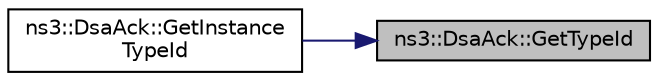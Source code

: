 digraph "ns3::DsaAck::GetTypeId"
{
 // LATEX_PDF_SIZE
  edge [fontname="Helvetica",fontsize="10",labelfontname="Helvetica",labelfontsize="10"];
  node [fontname="Helvetica",fontsize="10",shape=record];
  rankdir="RL";
  Node1 [label="ns3::DsaAck::GetTypeId",height=0.2,width=0.4,color="black", fillcolor="grey75", style="filled", fontcolor="black",tooltip="Get the type ID."];
  Node1 -> Node2 [dir="back",color="midnightblue",fontsize="10",style="solid",fontname="Helvetica"];
  Node2 [label="ns3::DsaAck::GetInstance\lTypeId",height=0.2,width=0.4,color="black", fillcolor="white", style="filled",URL="$classns3_1_1_dsa_ack.html#a4488db7609df0c1e09e0454736aa27ad",tooltip="Get the most derived TypeId for this Object."];
}
